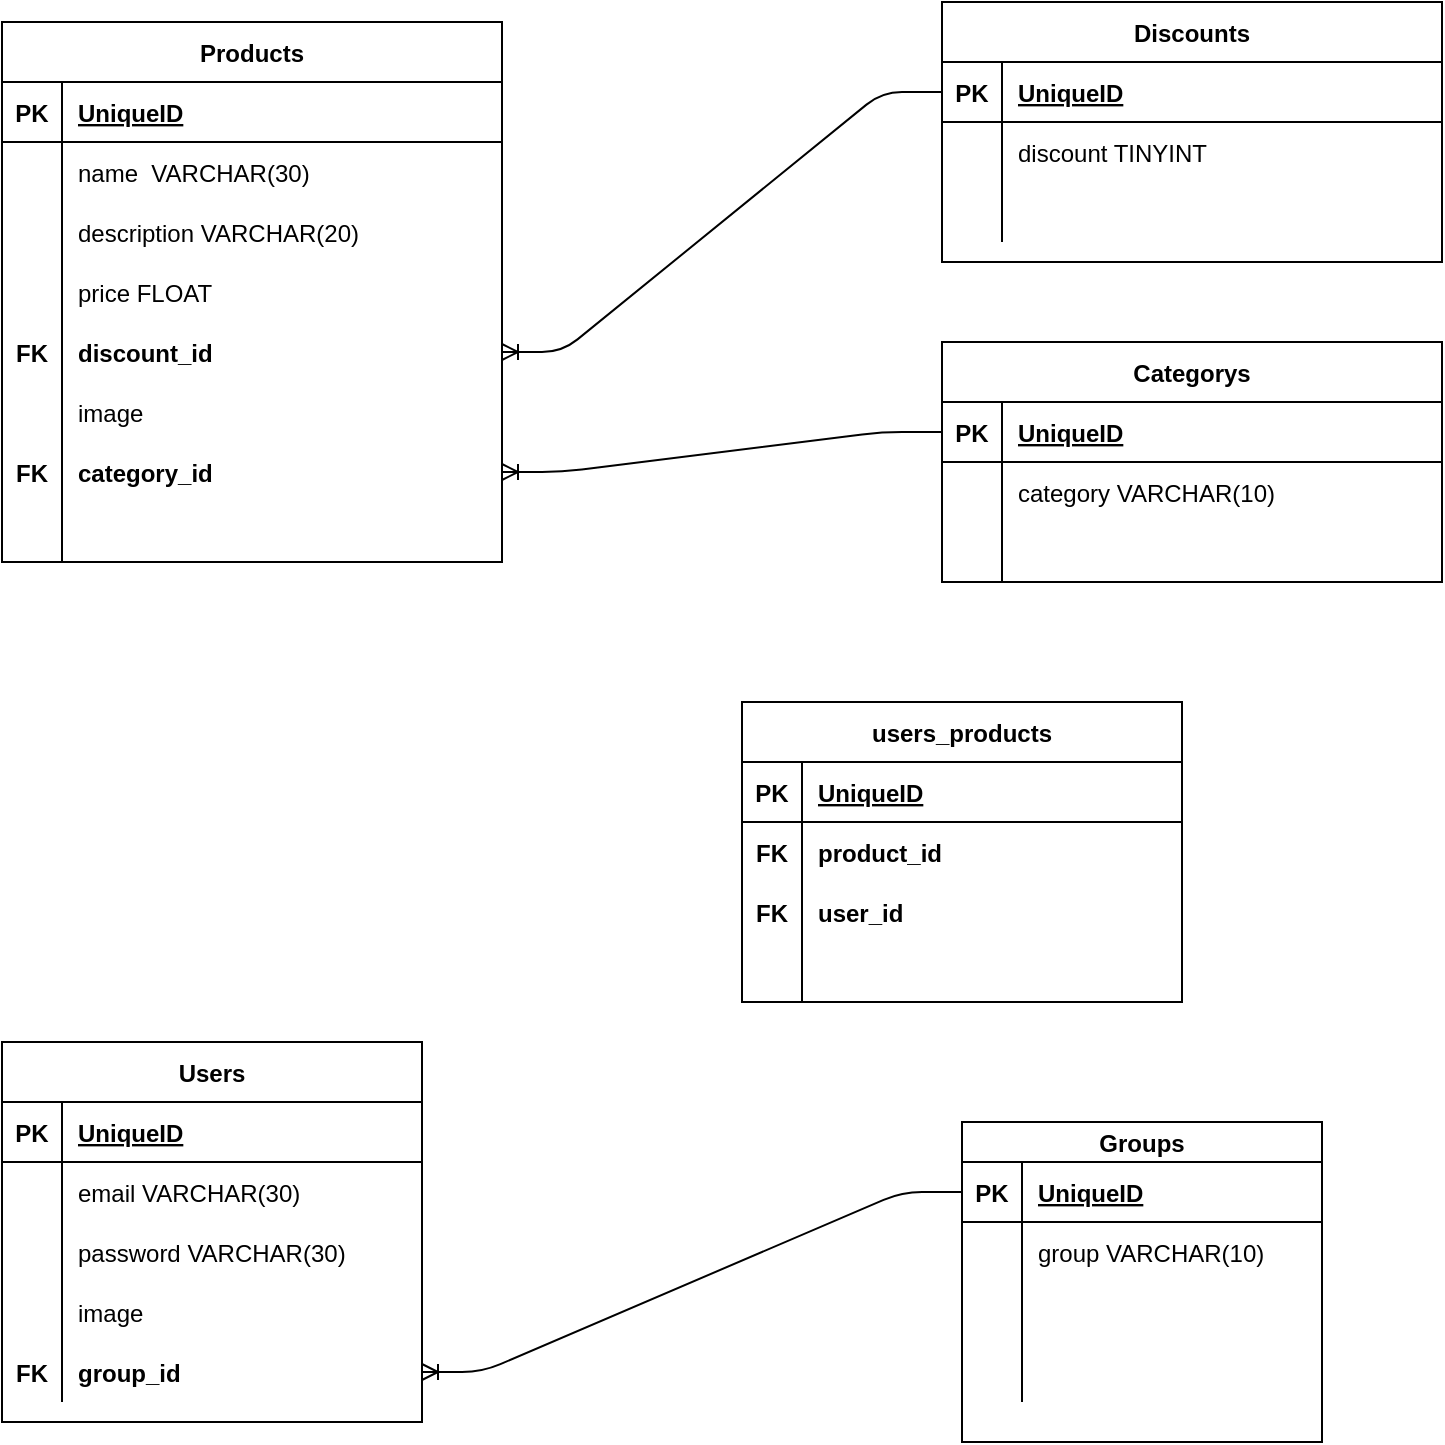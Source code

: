 <mxfile version="13.10.0" type="embed">
    <diagram id="R2lEEEUBdFMjLlhIrx00" name="Page-1">
        <mxGraphModel dx="806" dy="617" grid="1" gridSize="10" guides="1" tooltips="1" connect="1" arrows="1" fold="1" page="1" pageScale="1" pageWidth="850" pageHeight="1100" math="0" shadow="0" extFonts="Permanent Marker^https://fonts.googleapis.com/css?family=Permanent+Marker">
            <root>
                <mxCell id="0"/>
                <mxCell id="1" parent="0"/>
                <mxCell id="C-vyLk0tnHw3VtMMgP7b-2" value="Discounts" style="shape=table;startSize=30;container=1;collapsible=1;childLayout=tableLayout;fixedRows=1;rowLines=0;fontStyle=1;align=center;resizeLast=1;" parent="1" vertex="1">
                    <mxGeometry x="510" y="30" width="250" height="130" as="geometry"/>
                </mxCell>
                <mxCell id="C-vyLk0tnHw3VtMMgP7b-3" value="" style="shape=partialRectangle;collapsible=0;dropTarget=0;pointerEvents=0;fillColor=none;points=[[0,0.5],[1,0.5]];portConstraint=eastwest;top=0;left=0;right=0;bottom=1;" parent="C-vyLk0tnHw3VtMMgP7b-2" vertex="1">
                    <mxGeometry y="30" width="250" height="30" as="geometry"/>
                </mxCell>
                <mxCell id="C-vyLk0tnHw3VtMMgP7b-4" value="PK" style="shape=partialRectangle;overflow=hidden;connectable=0;fillColor=none;top=0;left=0;bottom=0;right=0;fontStyle=1;" parent="C-vyLk0tnHw3VtMMgP7b-3" vertex="1">
                    <mxGeometry width="30" height="30" as="geometry"/>
                </mxCell>
                <mxCell id="C-vyLk0tnHw3VtMMgP7b-5" value="UniqueID" style="shape=partialRectangle;overflow=hidden;connectable=0;fillColor=none;top=0;left=0;bottom=0;right=0;align=left;spacingLeft=6;fontStyle=5;" parent="C-vyLk0tnHw3VtMMgP7b-3" vertex="1">
                    <mxGeometry x="30" width="220" height="30" as="geometry"/>
                </mxCell>
                <mxCell id="C-vyLk0tnHw3VtMMgP7b-6" value="" style="shape=partialRectangle;collapsible=0;dropTarget=0;pointerEvents=0;fillColor=none;points=[[0,0.5],[1,0.5]];portConstraint=eastwest;top=0;left=0;right=0;bottom=0;" parent="C-vyLk0tnHw3VtMMgP7b-2" vertex="1">
                    <mxGeometry y="60" width="250" height="30" as="geometry"/>
                </mxCell>
                <mxCell id="C-vyLk0tnHw3VtMMgP7b-7" value="" style="shape=partialRectangle;overflow=hidden;connectable=0;fillColor=none;top=0;left=0;bottom=0;right=0;" parent="C-vyLk0tnHw3VtMMgP7b-6" vertex="1">
                    <mxGeometry width="30" height="30" as="geometry"/>
                </mxCell>
                <mxCell id="C-vyLk0tnHw3VtMMgP7b-8" value="discount TINYINT" style="shape=partialRectangle;overflow=hidden;connectable=0;fillColor=none;top=0;left=0;bottom=0;right=0;align=left;spacingLeft=6;" parent="C-vyLk0tnHw3VtMMgP7b-6" vertex="1">
                    <mxGeometry x="30" width="220" height="30" as="geometry"/>
                </mxCell>
                <mxCell id="C-vyLk0tnHw3VtMMgP7b-9" value="" style="shape=partialRectangle;collapsible=0;dropTarget=0;pointerEvents=0;fillColor=none;points=[[0,0.5],[1,0.5]];portConstraint=eastwest;top=0;left=0;right=0;bottom=0;" parent="C-vyLk0tnHw3VtMMgP7b-2" vertex="1">
                    <mxGeometry y="90" width="250" height="30" as="geometry"/>
                </mxCell>
                <mxCell id="C-vyLk0tnHw3VtMMgP7b-10" value="" style="shape=partialRectangle;overflow=hidden;connectable=0;fillColor=none;top=0;left=0;bottom=0;right=0;" parent="C-vyLk0tnHw3VtMMgP7b-9" vertex="1">
                    <mxGeometry width="30" height="30" as="geometry"/>
                </mxCell>
                <mxCell id="C-vyLk0tnHw3VtMMgP7b-11" value="" style="shape=partialRectangle;overflow=hidden;connectable=0;fillColor=none;top=0;left=0;bottom=0;right=0;align=left;spacingLeft=6;" parent="C-vyLk0tnHw3VtMMgP7b-9" vertex="1">
                    <mxGeometry x="30" width="220" height="30" as="geometry"/>
                </mxCell>
                <mxCell id="C-vyLk0tnHw3VtMMgP7b-13" value="Categorys" style="shape=table;startSize=30;container=1;collapsible=1;childLayout=tableLayout;fixedRows=1;rowLines=0;fontStyle=1;align=center;resizeLast=1;" parent="1" vertex="1">
                    <mxGeometry x="510" y="200" width="250" height="120" as="geometry"/>
                </mxCell>
                <mxCell id="C-vyLk0tnHw3VtMMgP7b-14" value="" style="shape=partialRectangle;collapsible=0;dropTarget=0;pointerEvents=0;fillColor=none;points=[[0,0.5],[1,0.5]];portConstraint=eastwest;top=0;left=0;right=0;bottom=1;" parent="C-vyLk0tnHw3VtMMgP7b-13" vertex="1">
                    <mxGeometry y="30" width="250" height="30" as="geometry"/>
                </mxCell>
                <mxCell id="C-vyLk0tnHw3VtMMgP7b-15" value="PK" style="shape=partialRectangle;overflow=hidden;connectable=0;fillColor=none;top=0;left=0;bottom=0;right=0;fontStyle=1;" parent="C-vyLk0tnHw3VtMMgP7b-14" vertex="1">
                    <mxGeometry width="30" height="30" as="geometry"/>
                </mxCell>
                <mxCell id="C-vyLk0tnHw3VtMMgP7b-16" value="UniqueID" style="shape=partialRectangle;overflow=hidden;connectable=0;fillColor=none;top=0;left=0;bottom=0;right=0;align=left;spacingLeft=6;fontStyle=5;" parent="C-vyLk0tnHw3VtMMgP7b-14" vertex="1">
                    <mxGeometry x="30" width="220" height="30" as="geometry"/>
                </mxCell>
                <mxCell id="C-vyLk0tnHw3VtMMgP7b-17" value="" style="shape=partialRectangle;collapsible=0;dropTarget=0;pointerEvents=0;fillColor=none;points=[[0,0.5],[1,0.5]];portConstraint=eastwest;top=0;left=0;right=0;bottom=0;" parent="C-vyLk0tnHw3VtMMgP7b-13" vertex="1">
                    <mxGeometry y="60" width="250" height="30" as="geometry"/>
                </mxCell>
                <mxCell id="C-vyLk0tnHw3VtMMgP7b-18" value="" style="shape=partialRectangle;overflow=hidden;connectable=0;fillColor=none;top=0;left=0;bottom=0;right=0;" parent="C-vyLk0tnHw3VtMMgP7b-17" vertex="1">
                    <mxGeometry width="30" height="30" as="geometry"/>
                </mxCell>
                <mxCell id="C-vyLk0tnHw3VtMMgP7b-19" value="category VARCHAR(10)" style="shape=partialRectangle;overflow=hidden;connectable=0;fillColor=none;top=0;left=0;bottom=0;right=0;align=left;spacingLeft=6;" parent="C-vyLk0tnHw3VtMMgP7b-17" vertex="1">
                    <mxGeometry x="30" width="220" height="30" as="geometry"/>
                </mxCell>
                <mxCell id="C-vyLk0tnHw3VtMMgP7b-20" value="" style="shape=partialRectangle;collapsible=0;dropTarget=0;pointerEvents=0;fillColor=none;points=[[0,0.5],[1,0.5]];portConstraint=eastwest;top=0;left=0;right=0;bottom=0;" parent="C-vyLk0tnHw3VtMMgP7b-13" vertex="1">
                    <mxGeometry y="90" width="250" height="30" as="geometry"/>
                </mxCell>
                <mxCell id="C-vyLk0tnHw3VtMMgP7b-21" value="" style="shape=partialRectangle;overflow=hidden;connectable=0;fillColor=none;top=0;left=0;bottom=0;right=0;" parent="C-vyLk0tnHw3VtMMgP7b-20" vertex="1">
                    <mxGeometry width="30" height="30" as="geometry"/>
                </mxCell>
                <mxCell id="C-vyLk0tnHw3VtMMgP7b-22" value="" style="shape=partialRectangle;overflow=hidden;connectable=0;fillColor=none;top=0;left=0;bottom=0;right=0;align=left;spacingLeft=6;" parent="C-vyLk0tnHw3VtMMgP7b-20" vertex="1">
                    <mxGeometry x="30" width="220" height="30" as="geometry"/>
                </mxCell>
                <mxCell id="C-vyLk0tnHw3VtMMgP7b-23" value="Products" style="shape=table;startSize=30;container=1;collapsible=1;childLayout=tableLayout;fixedRows=1;rowLines=0;fontStyle=1;align=center;resizeLast=1;" parent="1" vertex="1">
                    <mxGeometry x="40" y="40" width="250" height="270" as="geometry"/>
                </mxCell>
                <mxCell id="C-vyLk0tnHw3VtMMgP7b-24" value="" style="shape=partialRectangle;collapsible=0;dropTarget=0;pointerEvents=0;fillColor=none;points=[[0,0.5],[1,0.5]];portConstraint=eastwest;top=0;left=0;right=0;bottom=1;" parent="C-vyLk0tnHw3VtMMgP7b-23" vertex="1">
                    <mxGeometry y="30" width="250" height="30" as="geometry"/>
                </mxCell>
                <mxCell id="C-vyLk0tnHw3VtMMgP7b-25" value="PK" style="shape=partialRectangle;overflow=hidden;connectable=0;fillColor=none;top=0;left=0;bottom=0;right=0;fontStyle=1;" parent="C-vyLk0tnHw3VtMMgP7b-24" vertex="1">
                    <mxGeometry width="30" height="30" as="geometry"/>
                </mxCell>
                <mxCell id="C-vyLk0tnHw3VtMMgP7b-26" value="UniqueID" style="shape=partialRectangle;overflow=hidden;connectable=0;fillColor=none;top=0;left=0;bottom=0;right=0;align=left;spacingLeft=6;fontStyle=5;" parent="C-vyLk0tnHw3VtMMgP7b-24" vertex="1">
                    <mxGeometry x="30" width="220" height="30" as="geometry"/>
                </mxCell>
                <mxCell id="C-vyLk0tnHw3VtMMgP7b-27" value="" style="shape=partialRectangle;collapsible=0;dropTarget=0;pointerEvents=0;fillColor=none;points=[[0,0.5],[1,0.5]];portConstraint=eastwest;top=0;left=0;right=0;bottom=0;" parent="C-vyLk0tnHw3VtMMgP7b-23" vertex="1">
                    <mxGeometry y="60" width="250" height="30" as="geometry"/>
                </mxCell>
                <mxCell id="C-vyLk0tnHw3VtMMgP7b-28" value="" style="shape=partialRectangle;overflow=hidden;connectable=0;fillColor=none;top=0;left=0;bottom=0;right=0;" parent="C-vyLk0tnHw3VtMMgP7b-27" vertex="1">
                    <mxGeometry width="30" height="30" as="geometry"/>
                </mxCell>
                <mxCell id="C-vyLk0tnHw3VtMMgP7b-29" value="name  VARCHAR(30)" style="shape=partialRectangle;overflow=hidden;connectable=0;fillColor=none;top=0;left=0;bottom=0;right=0;align=left;spacingLeft=6;" parent="C-vyLk0tnHw3VtMMgP7b-27" vertex="1">
                    <mxGeometry x="30" width="220" height="30" as="geometry"/>
                </mxCell>
                <mxCell id="twl1X3q2vGET8pT7Xpfp-2" value="" style="shape=partialRectangle;collapsible=0;dropTarget=0;pointerEvents=0;fillColor=none;top=0;left=0;bottom=0;right=0;points=[[0,0.5],[1,0.5]];portConstraint=eastwest;" parent="C-vyLk0tnHw3VtMMgP7b-23" vertex="1">
                    <mxGeometry y="90" width="250" height="30" as="geometry"/>
                </mxCell>
                <mxCell id="twl1X3q2vGET8pT7Xpfp-3" value="" style="shape=partialRectangle;connectable=0;fillColor=none;top=0;left=0;bottom=0;right=0;editable=1;overflow=hidden;" parent="twl1X3q2vGET8pT7Xpfp-2" vertex="1">
                    <mxGeometry width="30" height="30" as="geometry"/>
                </mxCell>
                <mxCell id="twl1X3q2vGET8pT7Xpfp-4" value="description VARCHAR(20)" style="shape=partialRectangle;connectable=0;fillColor=none;top=0;left=0;bottom=0;right=0;align=left;spacingLeft=6;overflow=hidden;" parent="twl1X3q2vGET8pT7Xpfp-2" vertex="1">
                    <mxGeometry x="30" width="220" height="30" as="geometry"/>
                </mxCell>
                <mxCell id="twl1X3q2vGET8pT7Xpfp-8" value="" style="shape=partialRectangle;collapsible=0;dropTarget=0;pointerEvents=0;fillColor=none;top=0;left=0;bottom=0;right=0;points=[[0,0.5],[1,0.5]];portConstraint=eastwest;" parent="C-vyLk0tnHw3VtMMgP7b-23" vertex="1">
                    <mxGeometry y="120" width="250" height="30" as="geometry"/>
                </mxCell>
                <mxCell id="twl1X3q2vGET8pT7Xpfp-9" value="" style="shape=partialRectangle;connectable=0;fillColor=none;top=0;left=0;bottom=0;right=0;editable=1;overflow=hidden;" parent="twl1X3q2vGET8pT7Xpfp-8" vertex="1">
                    <mxGeometry width="30" height="30" as="geometry"/>
                </mxCell>
                <mxCell id="twl1X3q2vGET8pT7Xpfp-10" value="price FLOAT" style="shape=partialRectangle;connectable=0;fillColor=none;top=0;left=0;bottom=0;right=0;align=left;spacingLeft=6;overflow=hidden;" parent="twl1X3q2vGET8pT7Xpfp-8" vertex="1">
                    <mxGeometry x="30" width="220" height="30" as="geometry"/>
                </mxCell>
                <mxCell id="twl1X3q2vGET8pT7Xpfp-12" value="" style="shape=partialRectangle;collapsible=0;dropTarget=0;pointerEvents=0;fillColor=none;top=0;left=0;bottom=0;right=0;points=[[0,0.5],[1,0.5]];portConstraint=eastwest;" parent="C-vyLk0tnHw3VtMMgP7b-23" vertex="1">
                    <mxGeometry y="150" width="250" height="30" as="geometry"/>
                </mxCell>
                <mxCell id="twl1X3q2vGET8pT7Xpfp-13" value="FK" style="shape=partialRectangle;connectable=0;fillColor=none;top=0;left=0;bottom=0;right=0;editable=1;overflow=hidden;fontStyle=1" parent="twl1X3q2vGET8pT7Xpfp-12" vertex="1">
                    <mxGeometry width="30" height="30" as="geometry"/>
                </mxCell>
                <mxCell id="twl1X3q2vGET8pT7Xpfp-14" value="discount_id" style="shape=partialRectangle;connectable=0;fillColor=none;top=0;left=0;bottom=0;right=0;align=left;spacingLeft=6;overflow=hidden;fontStyle=1" parent="twl1X3q2vGET8pT7Xpfp-12" vertex="1">
                    <mxGeometry x="30" width="220" height="30" as="geometry"/>
                </mxCell>
                <mxCell id="twl1X3q2vGET8pT7Xpfp-18" style="shape=partialRectangle;collapsible=0;dropTarget=0;pointerEvents=0;fillColor=none;top=0;left=0;bottom=0;right=0;points=[[0,0.5],[1,0.5]];portConstraint=eastwest;" parent="C-vyLk0tnHw3VtMMgP7b-23" vertex="1">
                    <mxGeometry y="180" width="250" height="30" as="geometry"/>
                </mxCell>
                <mxCell id="twl1X3q2vGET8pT7Xpfp-19" style="shape=partialRectangle;connectable=0;fillColor=none;top=0;left=0;bottom=0;right=0;editable=1;overflow=hidden;" parent="twl1X3q2vGET8pT7Xpfp-18" vertex="1">
                    <mxGeometry width="30" height="30" as="geometry"/>
                </mxCell>
                <mxCell id="twl1X3q2vGET8pT7Xpfp-20" value="image" style="shape=partialRectangle;connectable=0;fillColor=none;top=0;left=0;bottom=0;right=0;align=left;spacingLeft=6;overflow=hidden;" parent="twl1X3q2vGET8pT7Xpfp-18" vertex="1">
                    <mxGeometry x="30" width="220" height="30" as="geometry"/>
                </mxCell>
                <mxCell id="twl1X3q2vGET8pT7Xpfp-21" style="shape=partialRectangle;collapsible=0;dropTarget=0;pointerEvents=0;fillColor=none;top=0;left=0;bottom=0;right=0;points=[[0,0.5],[1,0.5]];portConstraint=eastwest;" parent="C-vyLk0tnHw3VtMMgP7b-23" vertex="1">
                    <mxGeometry y="210" width="250" height="30" as="geometry"/>
                </mxCell>
                <mxCell id="twl1X3q2vGET8pT7Xpfp-22" value="FK" style="shape=partialRectangle;connectable=0;fillColor=none;top=0;left=0;bottom=0;right=0;editable=1;overflow=hidden;fontStyle=1" parent="twl1X3q2vGET8pT7Xpfp-21" vertex="1">
                    <mxGeometry width="30" height="30" as="geometry"/>
                </mxCell>
                <mxCell id="twl1X3q2vGET8pT7Xpfp-23" value="category_id " style="shape=partialRectangle;connectable=0;fillColor=none;top=0;left=0;bottom=0;right=0;align=left;spacingLeft=6;overflow=hidden;fontStyle=1" parent="twl1X3q2vGET8pT7Xpfp-21" vertex="1">
                    <mxGeometry x="30" width="220" height="30" as="geometry"/>
                </mxCell>
                <mxCell id="7" style="shape=partialRectangle;collapsible=0;dropTarget=0;pointerEvents=0;fillColor=none;top=0;left=0;bottom=0;right=0;points=[[0,0.5],[1,0.5]];portConstraint=eastwest;" vertex="1" parent="C-vyLk0tnHw3VtMMgP7b-23">
                    <mxGeometry y="240" width="250" height="30" as="geometry"/>
                </mxCell>
                <mxCell id="8" style="shape=partialRectangle;connectable=0;fillColor=none;top=0;left=0;bottom=0;right=0;editable=1;overflow=hidden;fontStyle=1" vertex="1" parent="7">
                    <mxGeometry width="30" height="30" as="geometry"/>
                </mxCell>
                <mxCell id="9" value="" style="shape=partialRectangle;connectable=0;fillColor=none;top=0;left=0;bottom=0;right=0;align=left;spacingLeft=6;overflow=hidden;fontStyle=1" vertex="1" parent="7">
                    <mxGeometry x="30" width="220" height="30" as="geometry"/>
                </mxCell>
                <mxCell id="twl1X3q2vGET8pT7Xpfp-34" value="Users" style="shape=table;startSize=30;container=1;collapsible=1;childLayout=tableLayout;fixedRows=1;rowLines=0;fontStyle=1;align=center;resizeLast=1;" parent="1" vertex="1">
                    <mxGeometry x="40" y="550" width="210" height="190" as="geometry"/>
                </mxCell>
                <mxCell id="twl1X3q2vGET8pT7Xpfp-35" value="" style="shape=partialRectangle;collapsible=0;dropTarget=0;pointerEvents=0;fillColor=none;top=0;left=0;bottom=1;right=0;points=[[0,0.5],[1,0.5]];portConstraint=eastwest;" parent="twl1X3q2vGET8pT7Xpfp-34" vertex="1">
                    <mxGeometry y="30" width="210" height="30" as="geometry"/>
                </mxCell>
                <mxCell id="twl1X3q2vGET8pT7Xpfp-36" value="PK" style="shape=partialRectangle;connectable=0;fillColor=none;top=0;left=0;bottom=0;right=0;fontStyle=1;overflow=hidden;" parent="twl1X3q2vGET8pT7Xpfp-35" vertex="1">
                    <mxGeometry width="30" height="30" as="geometry"/>
                </mxCell>
                <mxCell id="twl1X3q2vGET8pT7Xpfp-37" value="UniqueID" style="shape=partialRectangle;connectable=0;fillColor=none;top=0;left=0;bottom=0;right=0;align=left;spacingLeft=6;fontStyle=5;overflow=hidden;" parent="twl1X3q2vGET8pT7Xpfp-35" vertex="1">
                    <mxGeometry x="30" width="180" height="30" as="geometry"/>
                </mxCell>
                <mxCell id="twl1X3q2vGET8pT7Xpfp-38" value="" style="shape=partialRectangle;collapsible=0;dropTarget=0;pointerEvents=0;fillColor=none;top=0;left=0;bottom=0;right=0;points=[[0,0.5],[1,0.5]];portConstraint=eastwest;" parent="twl1X3q2vGET8pT7Xpfp-34" vertex="1">
                    <mxGeometry y="60" width="210" height="30" as="geometry"/>
                </mxCell>
                <mxCell id="twl1X3q2vGET8pT7Xpfp-39" value="" style="shape=partialRectangle;connectable=0;fillColor=none;top=0;left=0;bottom=0;right=0;editable=1;overflow=hidden;" parent="twl1X3q2vGET8pT7Xpfp-38" vertex="1">
                    <mxGeometry width="30" height="30" as="geometry"/>
                </mxCell>
                <mxCell id="twl1X3q2vGET8pT7Xpfp-40" value="email VARCHAR(30)" style="shape=partialRectangle;connectable=0;fillColor=none;top=0;left=0;bottom=0;right=0;align=left;spacingLeft=6;overflow=hidden;" parent="twl1X3q2vGET8pT7Xpfp-38" vertex="1">
                    <mxGeometry x="30" width="180" height="30" as="geometry"/>
                </mxCell>
                <mxCell id="twl1X3q2vGET8pT7Xpfp-41" value="" style="shape=partialRectangle;collapsible=0;dropTarget=0;pointerEvents=0;fillColor=none;top=0;left=0;bottom=0;right=0;points=[[0,0.5],[1,0.5]];portConstraint=eastwest;" parent="twl1X3q2vGET8pT7Xpfp-34" vertex="1">
                    <mxGeometry y="90" width="210" height="30" as="geometry"/>
                </mxCell>
                <mxCell id="twl1X3q2vGET8pT7Xpfp-42" value="" style="shape=partialRectangle;connectable=0;fillColor=none;top=0;left=0;bottom=0;right=0;editable=1;overflow=hidden;" parent="twl1X3q2vGET8pT7Xpfp-41" vertex="1">
                    <mxGeometry width="30" height="30" as="geometry"/>
                </mxCell>
                <mxCell id="twl1X3q2vGET8pT7Xpfp-43" value="password VARCHAR(30)" style="shape=partialRectangle;connectable=0;fillColor=none;top=0;left=0;bottom=0;right=0;align=left;spacingLeft=6;overflow=hidden;" parent="twl1X3q2vGET8pT7Xpfp-41" vertex="1">
                    <mxGeometry x="30" width="180" height="30" as="geometry"/>
                </mxCell>
                <mxCell id="twl1X3q2vGET8pT7Xpfp-44" value="" style="shape=partialRectangle;collapsible=0;dropTarget=0;pointerEvents=0;fillColor=none;top=0;left=0;bottom=0;right=0;points=[[0,0.5],[1,0.5]];portConstraint=eastwest;" parent="twl1X3q2vGET8pT7Xpfp-34" vertex="1">
                    <mxGeometry y="120" width="210" height="30" as="geometry"/>
                </mxCell>
                <mxCell id="twl1X3q2vGET8pT7Xpfp-45" value="" style="shape=partialRectangle;connectable=0;fillColor=none;top=0;left=0;bottom=0;right=0;editable=1;overflow=hidden;" parent="twl1X3q2vGET8pT7Xpfp-44" vertex="1">
                    <mxGeometry width="30" height="30" as="geometry"/>
                </mxCell>
                <mxCell id="twl1X3q2vGET8pT7Xpfp-46" value="image" style="shape=partialRectangle;connectable=0;fillColor=none;top=0;left=0;bottom=0;right=0;align=left;spacingLeft=6;overflow=hidden;" parent="twl1X3q2vGET8pT7Xpfp-44" vertex="1">
                    <mxGeometry x="30" width="180" height="30" as="geometry"/>
                </mxCell>
                <mxCell id="twl1X3q2vGET8pT7Xpfp-60" style="shape=partialRectangle;collapsible=0;dropTarget=0;pointerEvents=0;fillColor=none;top=0;left=0;bottom=0;right=0;points=[[0,0.5],[1,0.5]];portConstraint=eastwest;" parent="twl1X3q2vGET8pT7Xpfp-34" vertex="1">
                    <mxGeometry y="150" width="210" height="30" as="geometry"/>
                </mxCell>
                <mxCell id="twl1X3q2vGET8pT7Xpfp-61" value="FK" style="shape=partialRectangle;connectable=0;fillColor=none;top=0;left=0;bottom=0;right=0;editable=1;overflow=hidden;fontStyle=1" parent="twl1X3q2vGET8pT7Xpfp-60" vertex="1">
                    <mxGeometry width="30" height="30" as="geometry"/>
                </mxCell>
                <mxCell id="twl1X3q2vGET8pT7Xpfp-62" value="group_id" style="shape=partialRectangle;connectable=0;fillColor=none;top=0;left=0;bottom=0;right=0;align=left;spacingLeft=6;overflow=hidden;fontStyle=1" parent="twl1X3q2vGET8pT7Xpfp-60" vertex="1">
                    <mxGeometry x="30" width="180" height="30" as="geometry"/>
                </mxCell>
                <mxCell id="twl1X3q2vGET8pT7Xpfp-47" value="Groups" style="shape=table;startSize=20;container=1;collapsible=1;childLayout=tableLayout;fixedRows=1;rowLines=0;fontStyle=1;align=center;resizeLast=1;" parent="1" vertex="1">
                    <mxGeometry x="520" y="590" width="180" height="160" as="geometry"/>
                </mxCell>
                <mxCell id="twl1X3q2vGET8pT7Xpfp-48" value="" style="shape=partialRectangle;collapsible=0;dropTarget=0;pointerEvents=0;fillColor=none;top=0;left=0;bottom=1;right=0;points=[[0,0.5],[1,0.5]];portConstraint=eastwest;" parent="twl1X3q2vGET8pT7Xpfp-47" vertex="1">
                    <mxGeometry y="20" width="180" height="30" as="geometry"/>
                </mxCell>
                <mxCell id="twl1X3q2vGET8pT7Xpfp-49" value="PK" style="shape=partialRectangle;connectable=0;fillColor=none;top=0;left=0;bottom=0;right=0;fontStyle=1;overflow=hidden;" parent="twl1X3q2vGET8pT7Xpfp-48" vertex="1">
                    <mxGeometry width="30" height="30" as="geometry"/>
                </mxCell>
                <mxCell id="twl1X3q2vGET8pT7Xpfp-50" value="UniqueID" style="shape=partialRectangle;connectable=0;fillColor=none;top=0;left=0;bottom=0;right=0;align=left;spacingLeft=6;fontStyle=5;overflow=hidden;" parent="twl1X3q2vGET8pT7Xpfp-48" vertex="1">
                    <mxGeometry x="30" width="150" height="30" as="geometry"/>
                </mxCell>
                <mxCell id="twl1X3q2vGET8pT7Xpfp-51" value="" style="shape=partialRectangle;collapsible=0;dropTarget=0;pointerEvents=0;fillColor=none;top=0;left=0;bottom=0;right=0;points=[[0,0.5],[1,0.5]];portConstraint=eastwest;" parent="twl1X3q2vGET8pT7Xpfp-47" vertex="1">
                    <mxGeometry y="50" width="180" height="30" as="geometry"/>
                </mxCell>
                <mxCell id="twl1X3q2vGET8pT7Xpfp-52" value="" style="shape=partialRectangle;connectable=0;fillColor=none;top=0;left=0;bottom=0;right=0;editable=1;overflow=hidden;" parent="twl1X3q2vGET8pT7Xpfp-51" vertex="1">
                    <mxGeometry width="30" height="30" as="geometry"/>
                </mxCell>
                <mxCell id="twl1X3q2vGET8pT7Xpfp-53" value="group VARCHAR(10)" style="shape=partialRectangle;connectable=0;fillColor=none;top=0;left=0;bottom=0;right=0;align=left;spacingLeft=6;overflow=hidden;" parent="twl1X3q2vGET8pT7Xpfp-51" vertex="1">
                    <mxGeometry x="30" width="150" height="30" as="geometry"/>
                </mxCell>
                <mxCell id="twl1X3q2vGET8pT7Xpfp-54" value="" style="shape=partialRectangle;collapsible=0;dropTarget=0;pointerEvents=0;fillColor=none;top=0;left=0;bottom=0;right=0;points=[[0,0.5],[1,0.5]];portConstraint=eastwest;" parent="twl1X3q2vGET8pT7Xpfp-47" vertex="1">
                    <mxGeometry y="80" width="180" height="30" as="geometry"/>
                </mxCell>
                <mxCell id="twl1X3q2vGET8pT7Xpfp-55" value="" style="shape=partialRectangle;connectable=0;fillColor=none;top=0;left=0;bottom=0;right=0;editable=1;overflow=hidden;" parent="twl1X3q2vGET8pT7Xpfp-54" vertex="1">
                    <mxGeometry width="30" height="30" as="geometry"/>
                </mxCell>
                <mxCell id="twl1X3q2vGET8pT7Xpfp-56" value="" style="shape=partialRectangle;connectable=0;fillColor=none;top=0;left=0;bottom=0;right=0;align=left;spacingLeft=6;overflow=hidden;" parent="twl1X3q2vGET8pT7Xpfp-54" vertex="1">
                    <mxGeometry x="30" width="150" height="30" as="geometry"/>
                </mxCell>
                <mxCell id="twl1X3q2vGET8pT7Xpfp-57" value="" style="shape=partialRectangle;collapsible=0;dropTarget=0;pointerEvents=0;fillColor=none;top=0;left=0;bottom=0;right=0;points=[[0,0.5],[1,0.5]];portConstraint=eastwest;" parent="twl1X3q2vGET8pT7Xpfp-47" vertex="1">
                    <mxGeometry y="110" width="180" height="30" as="geometry"/>
                </mxCell>
                <mxCell id="twl1X3q2vGET8pT7Xpfp-58" value="" style="shape=partialRectangle;connectable=0;fillColor=none;top=0;left=0;bottom=0;right=0;editable=1;overflow=hidden;" parent="twl1X3q2vGET8pT7Xpfp-57" vertex="1">
                    <mxGeometry width="30" height="30" as="geometry"/>
                </mxCell>
                <mxCell id="twl1X3q2vGET8pT7Xpfp-59" value="" style="shape=partialRectangle;connectable=0;fillColor=none;top=0;left=0;bottom=0;right=0;align=left;spacingLeft=6;overflow=hidden;" parent="twl1X3q2vGET8pT7Xpfp-57" vertex="1">
                    <mxGeometry x="30" width="150" height="30" as="geometry"/>
                </mxCell>
                <mxCell id="twl1X3q2vGET8pT7Xpfp-69" value="users_products" style="shape=table;startSize=30;container=1;collapsible=1;childLayout=tableLayout;fixedRows=1;rowLines=0;fontStyle=1;align=center;resizeLast=1;" parent="1" vertex="1">
                    <mxGeometry x="410" y="380" width="220" height="150" as="geometry"/>
                </mxCell>
                <mxCell id="twl1X3q2vGET8pT7Xpfp-70" value="" style="shape=partialRectangle;collapsible=0;dropTarget=0;pointerEvents=0;fillColor=none;top=0;left=0;bottom=1;right=0;points=[[0,0.5],[1,0.5]];portConstraint=eastwest;" parent="twl1X3q2vGET8pT7Xpfp-69" vertex="1">
                    <mxGeometry y="30" width="220" height="30" as="geometry"/>
                </mxCell>
                <mxCell id="twl1X3q2vGET8pT7Xpfp-71" value="PK" style="shape=partialRectangle;connectable=0;fillColor=none;top=0;left=0;bottom=0;right=0;fontStyle=1;overflow=hidden;" parent="twl1X3q2vGET8pT7Xpfp-70" vertex="1">
                    <mxGeometry width="30" height="30" as="geometry"/>
                </mxCell>
                <mxCell id="twl1X3q2vGET8pT7Xpfp-72" value="UniqueID" style="shape=partialRectangle;connectable=0;fillColor=none;top=0;left=0;bottom=0;right=0;align=left;spacingLeft=6;fontStyle=5;overflow=hidden;" parent="twl1X3q2vGET8pT7Xpfp-70" vertex="1">
                    <mxGeometry x="30" width="190" height="30" as="geometry"/>
                </mxCell>
                <mxCell id="twl1X3q2vGET8pT7Xpfp-73" value="" style="shape=partialRectangle;collapsible=0;dropTarget=0;pointerEvents=0;fillColor=none;top=0;left=0;bottom=0;right=0;points=[[0,0.5],[1,0.5]];portConstraint=eastwest;" parent="twl1X3q2vGET8pT7Xpfp-69" vertex="1">
                    <mxGeometry y="60" width="220" height="30" as="geometry"/>
                </mxCell>
                <mxCell id="twl1X3q2vGET8pT7Xpfp-74" value="FK" style="shape=partialRectangle;connectable=0;fillColor=none;top=0;left=0;bottom=0;right=0;editable=1;overflow=hidden;fontStyle=1" parent="twl1X3q2vGET8pT7Xpfp-73" vertex="1">
                    <mxGeometry width="30" height="30" as="geometry"/>
                </mxCell>
                <mxCell id="twl1X3q2vGET8pT7Xpfp-75" value="product_id" style="shape=partialRectangle;connectable=0;fillColor=none;top=0;left=0;bottom=0;right=0;align=left;spacingLeft=6;overflow=hidden;fontStyle=1" parent="twl1X3q2vGET8pT7Xpfp-73" vertex="1">
                    <mxGeometry x="30" width="190" height="30" as="geometry"/>
                </mxCell>
                <mxCell id="twl1X3q2vGET8pT7Xpfp-76" value="" style="shape=partialRectangle;collapsible=0;dropTarget=0;pointerEvents=0;fillColor=none;top=0;left=0;bottom=0;right=0;points=[[0,0.5],[1,0.5]];portConstraint=eastwest;" parent="twl1X3q2vGET8pT7Xpfp-69" vertex="1">
                    <mxGeometry y="90" width="220" height="30" as="geometry"/>
                </mxCell>
                <mxCell id="twl1X3q2vGET8pT7Xpfp-77" value="FK" style="shape=partialRectangle;connectable=0;fillColor=none;top=0;left=0;bottom=0;right=0;editable=1;overflow=hidden;fontStyle=1" parent="twl1X3q2vGET8pT7Xpfp-76" vertex="1">
                    <mxGeometry width="30" height="30" as="geometry"/>
                </mxCell>
                <mxCell id="twl1X3q2vGET8pT7Xpfp-78" value="user_id" style="shape=partialRectangle;connectable=0;fillColor=none;top=0;left=0;bottom=0;right=0;align=left;spacingLeft=6;overflow=hidden;fontStyle=1" parent="twl1X3q2vGET8pT7Xpfp-76" vertex="1">
                    <mxGeometry x="30" width="190" height="30" as="geometry"/>
                </mxCell>
                <mxCell id="twl1X3q2vGET8pT7Xpfp-79" value="" style="shape=partialRectangle;collapsible=0;dropTarget=0;pointerEvents=0;fillColor=none;top=0;left=0;bottom=0;right=0;points=[[0,0.5],[1,0.5]];portConstraint=eastwest;" parent="twl1X3q2vGET8pT7Xpfp-69" vertex="1">
                    <mxGeometry y="120" width="220" height="30" as="geometry"/>
                </mxCell>
                <mxCell id="twl1X3q2vGET8pT7Xpfp-80" value="" style="shape=partialRectangle;connectable=0;fillColor=none;top=0;left=0;bottom=0;right=0;editable=1;overflow=hidden;" parent="twl1X3q2vGET8pT7Xpfp-79" vertex="1">
                    <mxGeometry width="30" height="30" as="geometry"/>
                </mxCell>
                <mxCell id="twl1X3q2vGET8pT7Xpfp-81" value="" style="shape=partialRectangle;connectable=0;fillColor=none;top=0;left=0;bottom=0;right=0;align=left;spacingLeft=6;overflow=hidden;" parent="twl1X3q2vGET8pT7Xpfp-79" vertex="1">
                    <mxGeometry x="30" width="190" height="30" as="geometry"/>
                </mxCell>
                <mxCell id="4" value="" style="edgeStyle=entityRelationEdgeStyle;fontSize=12;html=1;endArrow=ERoneToMany;exitX=0;exitY=0.5;exitDx=0;exitDy=0;" edge="1" parent="1" source="C-vyLk0tnHw3VtMMgP7b-14" target="twl1X3q2vGET8pT7Xpfp-21">
                    <mxGeometry width="100" height="100" relative="1" as="geometry">
                        <mxPoint x="500" y="240" as="sourcePoint"/>
                        <mxPoint x="440" y="200" as="targetPoint"/>
                    </mxGeometry>
                </mxCell>
                <mxCell id="5" value="" style="edgeStyle=entityRelationEdgeStyle;fontSize=12;html=1;endArrow=ERoneToMany;exitX=0;exitY=0.5;exitDx=0;exitDy=0;entryX=1;entryY=0.5;entryDx=0;entryDy=0;" edge="1" parent="1" source="C-vyLk0tnHw3VtMMgP7b-3" target="twl1X3q2vGET8pT7Xpfp-12">
                    <mxGeometry width="100" height="100" relative="1" as="geometry">
                        <mxPoint x="520" y="255" as="sourcePoint"/>
                        <mxPoint x="300" y="275" as="targetPoint"/>
                    </mxGeometry>
                </mxCell>
                <mxCell id="6" value="" style="edgeStyle=entityRelationEdgeStyle;fontSize=12;html=1;endArrow=ERoneToMany;entryX=1;entryY=0.5;entryDx=0;entryDy=0;exitX=0;exitY=0.5;exitDx=0;exitDy=0;" edge="1" parent="1" source="twl1X3q2vGET8pT7Xpfp-48" target="twl1X3q2vGET8pT7Xpfp-60">
                    <mxGeometry width="100" height="100" relative="1" as="geometry">
                        <mxPoint x="460" y="720" as="sourcePoint"/>
                        <mxPoint x="270" y="720" as="targetPoint"/>
                    </mxGeometry>
                </mxCell>
            </root>
        </mxGraphModel>
    </diagram>
</mxfile>